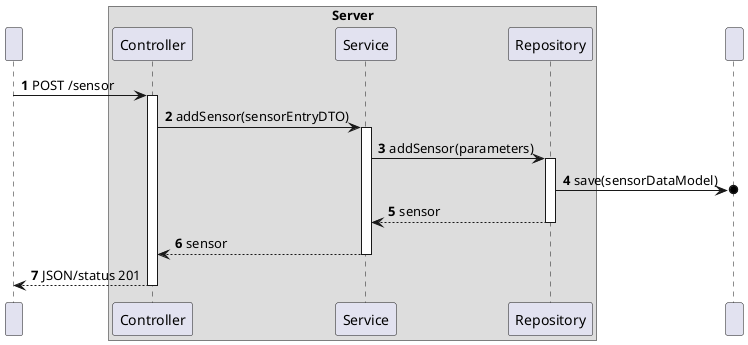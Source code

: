 @startuml
'https://plantuml.com/sequence-diagram
!pragma layout smetana

autonumber

participant " " as HTTP

box "Server"
    participant "Controller" as CTRL
    participant "Service" as SV
    participant "Repository" as RP

end box
participant " " as BD


HTTP -> CTRL : POST /sensor
activate CTRL

CTRL -> SV : addSensor(sensorEntryDTO)
activate SV

SV -> RP : addSensor(parameters)
activate RP

RP ->o BD : save(sensorDataModel)

RP --> SV : sensor
deactivate RP

SV --> CTRL : sensor
deactivate SV

CTRL --> HTTP : JSON/status 201
deactivate CTRL


@enduml